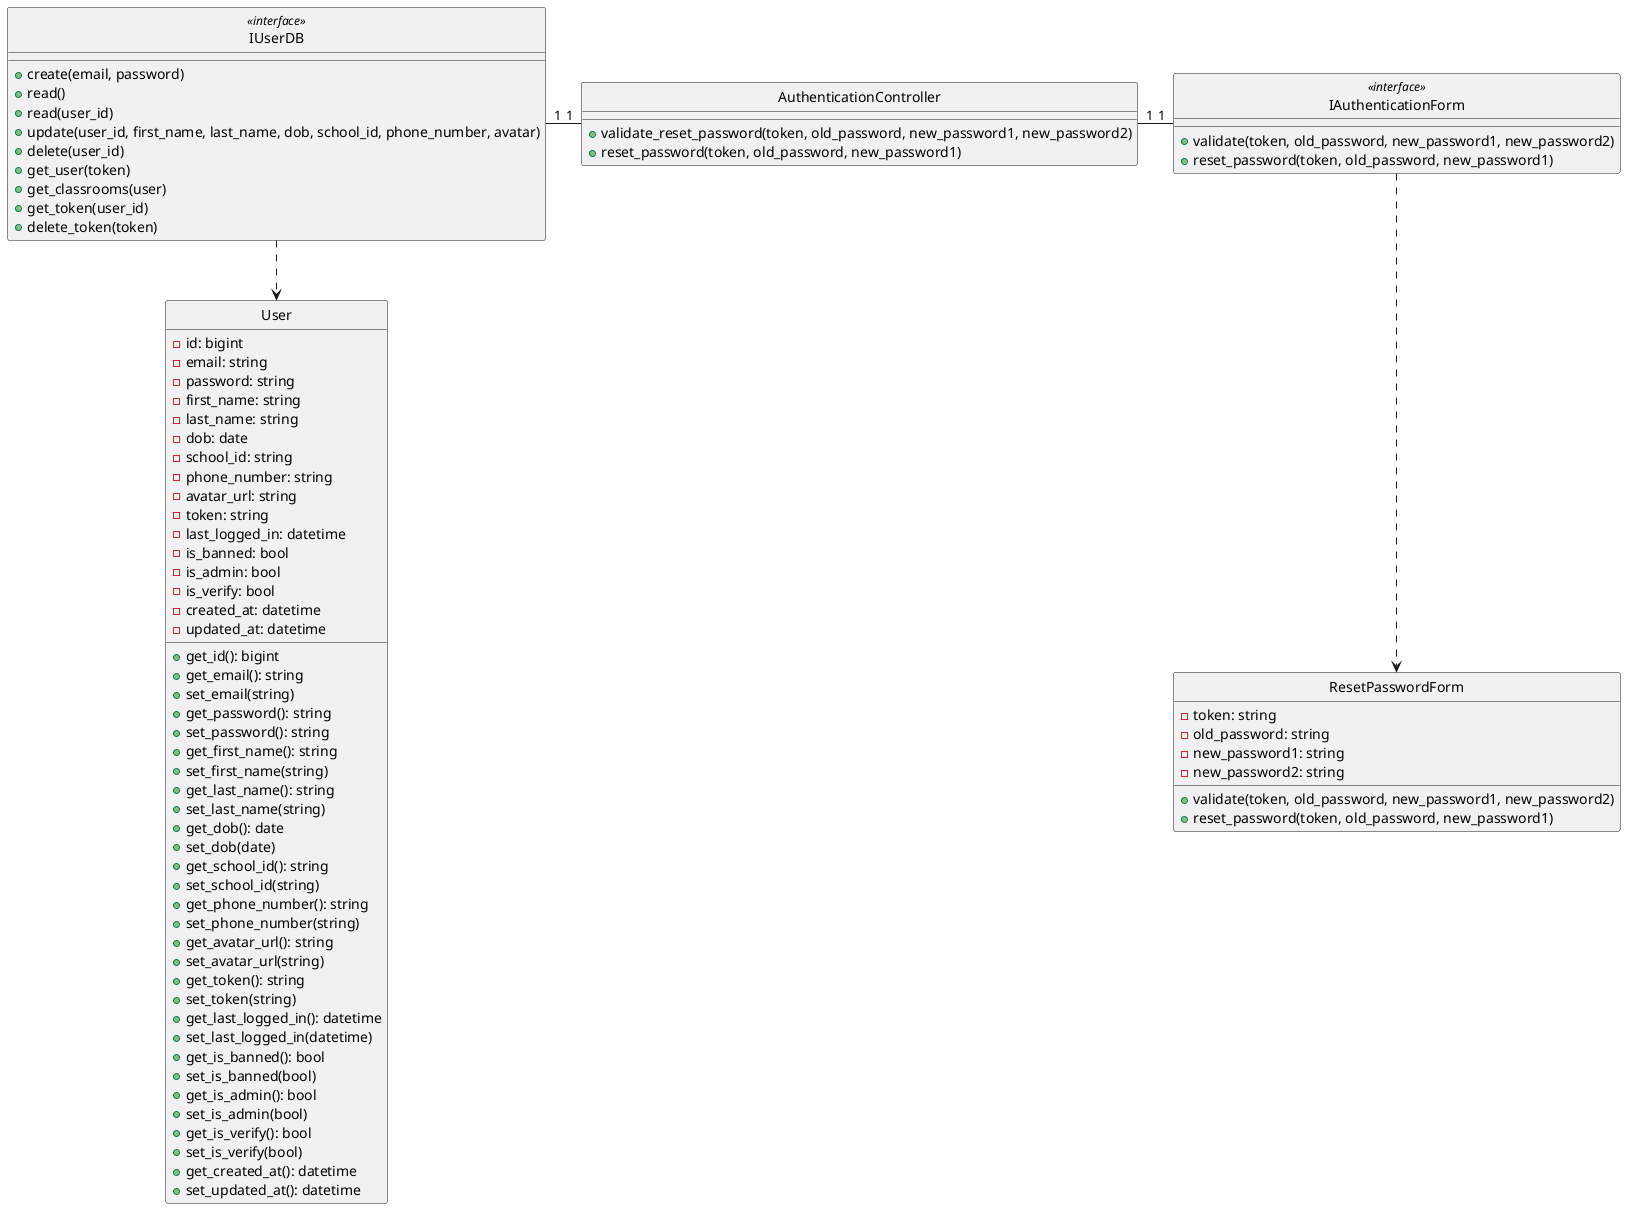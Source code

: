 @startuml createClass

class User {
    - id: bigint
    - email: string
    - password: string
    - first_name: string
    - last_name: string
    - dob: date
    - school_id: string
    - phone_number: string
    - avatar_url: string
    - token: string
    - last_logged_in: datetime
    - is_banned: bool
    - is_admin: bool
    - is_verify: bool
    - created_at: datetime
    - updated_at: datetime

    + get_id(): bigint
    + get_email(): string
    + set_email(string)
    + get_password(): string
    + set_password(): string
    + get_first_name(): string
    + set_first_name(string)
    + get_last_name(): string
    + set_last_name(string)
    + get_dob(): date
    + set_dob(date)
    + get_school_id(): string
    + set_school_id(string)
    + get_phone_number(): string
    + set_phone_number(string)
    + get_avatar_url(): string
    + set_avatar_url(string)
    + get_token(): string
    + set_token(string)
    + get_last_logged_in(): datetime
    + set_last_logged_in(datetime)
    + get_is_banned(): bool
    + set_is_banned(bool)
    + get_is_admin(): bool
    + set_is_admin(bool)
    + get_is_verify(): bool
    + set_is_verify(bool)
    + get_created_at(): datetime
    + set_updated_at(): datetime
}

class IUserDB <<interface>> {
    + create(email, password)
    + read()
    + read(user_id)
    + update(user_id, first_name, last_name, dob, school_id, phone_number, avatar)
    + delete(user_id)
    + get_user(token)
    + get_classrooms(user)
    + get_token(user_id)
    + delete_token(token)
}

class ResetPasswordForm {
    - token: string
    - old_password: string
    - new_password1: string
    - new_password2: string

    + validate(token, old_password, new_password1, new_password2)
    + reset_password(token, old_password, new_password1)
}

class IAuthenticationForm <<interface>> {
    + validate(token, old_password, new_password1, new_password2)
    + reset_password(token, old_password, new_password1)
}

class AuthenticationController {
    + validate_reset_password(token, old_password, new_password1, new_password2)
    + reset_password(token, old_password, new_password1)
}

hide User circle
hide IUserDB <<interface>> circle
hide ResetPasswordForm circle
hide IAuthenticationForm <<interface>> circle
hide AuthenticationController circle

IUserDB -down.> User
IAuthenticationForm .down.> ResetPasswordForm
AuthenticationController "1"-left-"1" IUserDB
IAuthenticationForm "1"-left-"1" AuthenticationController

@enduml
